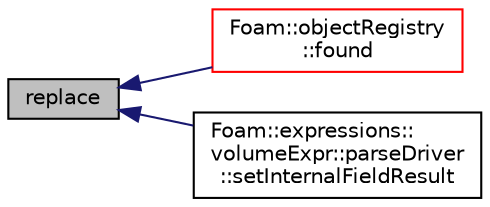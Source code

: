 digraph "replace"
{
  bgcolor="transparent";
  edge [fontname="Helvetica",fontsize="10",labelfontname="Helvetica",labelfontsize="10"];
  node [fontname="Helvetica",fontsize="10",shape=record];
  rankdir="LR";
  Node1 [label="replace",height=0.2,width=0.4,color="black", fillcolor="grey75", style="filled" fontcolor="black"];
  Node1 -> Node2 [dir="back",color="midnightblue",fontsize="10",style="solid",fontname="Helvetica"];
  Node2 [label="Foam::objectRegistry\l::found",height=0.2,width=0.4,color="red",URL="$classFoam_1_1objectRegistry.html#a1da34555213d7b85bb4cbf94b9c642c0",tooltip="Can the regIOobject object be found (by name). "];
  Node1 -> Node3 [dir="back",color="midnightblue",fontsize="10",style="solid",fontname="Helvetica"];
  Node3 [label="Foam::expressions::\lvolumeExpr::parseDriver\l::setInternalFieldResult",height=0.2,width=0.4,color="black",URL="$classFoam_1_1expressions_1_1volumeExpr_1_1parseDriver.html#acc68d3e0f1114054d6127d3ea6fdd5ac",tooltip="Deep-copy the internalField as a result. "];
}
